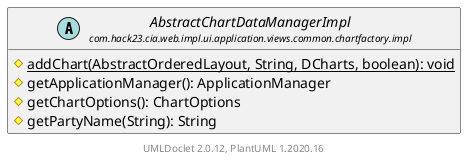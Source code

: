 @startuml
    set namespaceSeparator none
    hide empty fields
    hide empty methods

    abstract class "<size:14>AbstractChartDataManagerImpl\n<size:10>com.hack23.cia.web.impl.ui.application.views.common.chartfactory.impl" as com.hack23.cia.web.impl.ui.application.views.common.chartfactory.impl.AbstractChartDataManagerImpl [[AbstractChartDataManagerImpl.html]] {
        {static} #addChart(AbstractOrderedLayout, String, DCharts, boolean): void
        #getApplicationManager(): ApplicationManager
        #getChartOptions(): ChartOptions
        #getPartyName(String): String
    }

    center footer UMLDoclet 2.0.12, PlantUML 1.2020.16
@enduml
